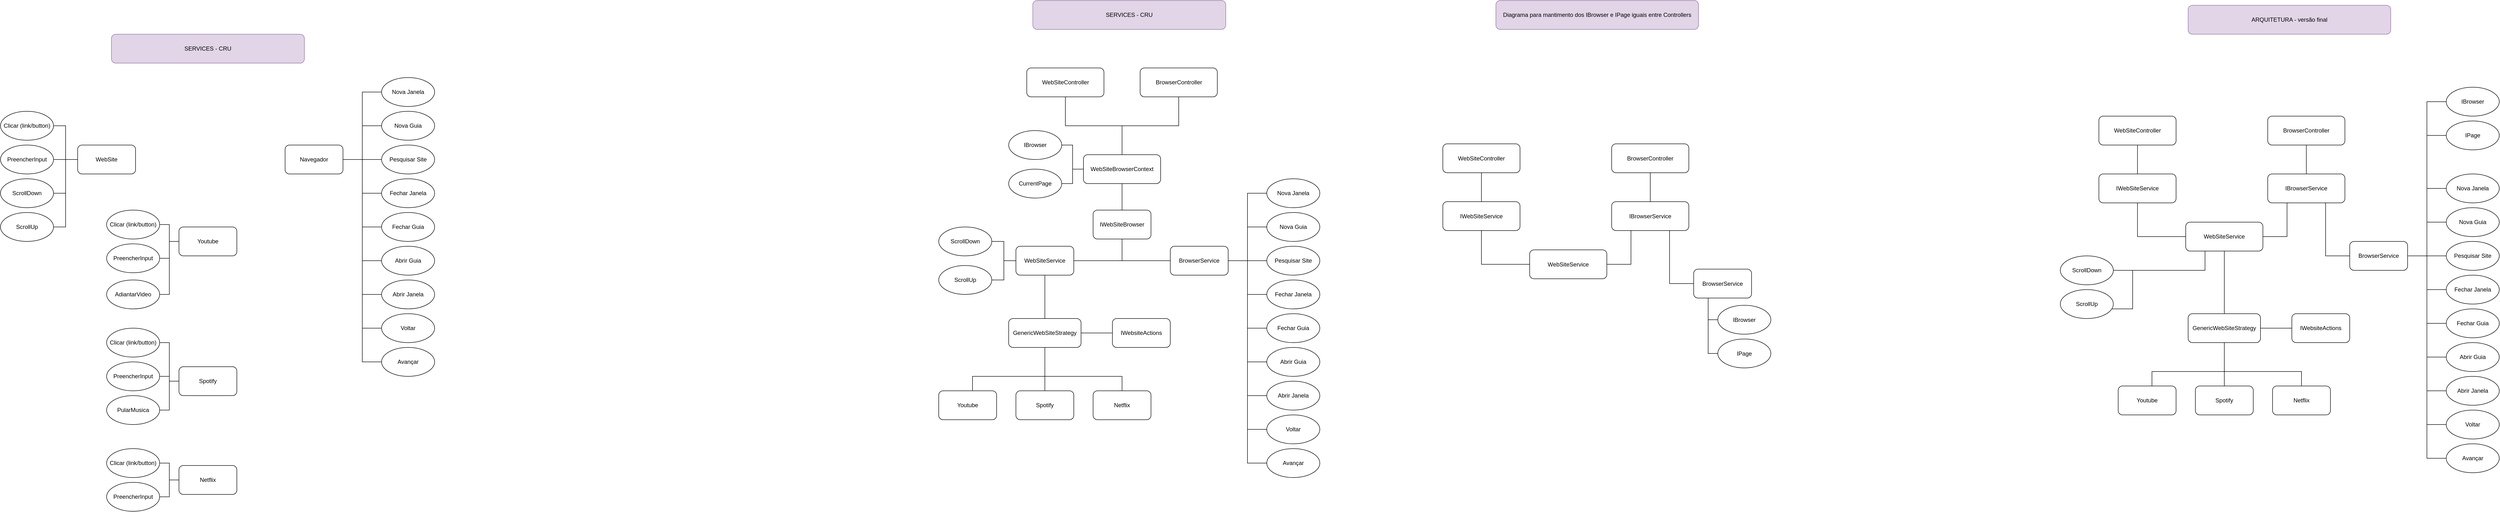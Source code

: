 <mxfile version="26.0.11">
  <diagram name="Página-1" id="urTeoTdhq0T2dLxezd-c">
    <mxGraphModel dx="2900" dy="1914" grid="1" gridSize="10" guides="1" tooltips="1" connect="1" arrows="1" fold="1" page="0" pageScale="1" pageWidth="827" pageHeight="1169" math="0" shadow="0">
      <root>
        <mxCell id="0" />
        <mxCell id="1" parent="0" />
        <mxCell id="Onit7_ObtqkGTdytT8WV-3" style="edgeStyle=orthogonalEdgeStyle;rounded=0;orthogonalLoop=1;jettySize=auto;html=1;entryX=0;entryY=0.5;entryDx=0;entryDy=0;endArrow=none;startFill=0;" edge="1" parent="1" source="Onit7_ObtqkGTdytT8WV-1" target="Onit7_ObtqkGTdytT8WV-2">
          <mxGeometry relative="1" as="geometry" />
        </mxCell>
        <mxCell id="Onit7_ObtqkGTdytT8WV-5" style="edgeStyle=orthogonalEdgeStyle;rounded=0;orthogonalLoop=1;jettySize=auto;html=1;entryX=0;entryY=0.5;entryDx=0;entryDy=0;endArrow=none;startFill=0;" edge="1" parent="1" source="Onit7_ObtqkGTdytT8WV-1" target="Onit7_ObtqkGTdytT8WV-4">
          <mxGeometry relative="1" as="geometry" />
        </mxCell>
        <mxCell id="Onit7_ObtqkGTdytT8WV-7" style="edgeStyle=orthogonalEdgeStyle;rounded=0;orthogonalLoop=1;jettySize=auto;html=1;entryX=0;entryY=0.5;entryDx=0;entryDy=0;endArrow=none;startFill=0;" edge="1" parent="1" source="Onit7_ObtqkGTdytT8WV-1" target="Onit7_ObtqkGTdytT8WV-6">
          <mxGeometry relative="1" as="geometry" />
        </mxCell>
        <mxCell id="Onit7_ObtqkGTdytT8WV-9" style="edgeStyle=orthogonalEdgeStyle;rounded=0;orthogonalLoop=1;jettySize=auto;html=1;entryX=0;entryY=0.5;entryDx=0;entryDy=0;endArrow=none;startFill=0;" edge="1" parent="1" source="Onit7_ObtqkGTdytT8WV-1" target="Onit7_ObtqkGTdytT8WV-8">
          <mxGeometry relative="1" as="geometry" />
        </mxCell>
        <mxCell id="Onit7_ObtqkGTdytT8WV-11" style="edgeStyle=orthogonalEdgeStyle;rounded=0;orthogonalLoop=1;jettySize=auto;html=1;entryX=0;entryY=0.5;entryDx=0;entryDy=0;endArrow=none;startFill=0;" edge="1" parent="1" source="Onit7_ObtqkGTdytT8WV-1" target="Onit7_ObtqkGTdytT8WV-10">
          <mxGeometry relative="1" as="geometry" />
        </mxCell>
        <mxCell id="Onit7_ObtqkGTdytT8WV-13" style="edgeStyle=orthogonalEdgeStyle;rounded=0;orthogonalLoop=1;jettySize=auto;html=1;entryX=0;entryY=0.5;entryDx=0;entryDy=0;endArrow=none;startFill=0;" edge="1" parent="1" source="Onit7_ObtqkGTdytT8WV-1" target="Onit7_ObtqkGTdytT8WV-12">
          <mxGeometry relative="1" as="geometry" />
        </mxCell>
        <mxCell id="Onit7_ObtqkGTdytT8WV-15" style="edgeStyle=orthogonalEdgeStyle;rounded=0;orthogonalLoop=1;jettySize=auto;html=1;entryX=0;entryY=0.5;entryDx=0;entryDy=0;endArrow=none;startFill=0;" edge="1" parent="1" source="Onit7_ObtqkGTdytT8WV-1" target="Onit7_ObtqkGTdytT8WV-14">
          <mxGeometry relative="1" as="geometry" />
        </mxCell>
        <mxCell id="Onit7_ObtqkGTdytT8WV-17" style="edgeStyle=orthogonalEdgeStyle;rounded=0;orthogonalLoop=1;jettySize=auto;html=1;entryX=0;entryY=0.5;entryDx=0;entryDy=0;endArrow=none;startFill=0;" edge="1" parent="1" source="Onit7_ObtqkGTdytT8WV-1" target="Onit7_ObtqkGTdytT8WV-16">
          <mxGeometry relative="1" as="geometry" />
        </mxCell>
        <mxCell id="Onit7_ObtqkGTdytT8WV-19" style="edgeStyle=orthogonalEdgeStyle;rounded=0;orthogonalLoop=1;jettySize=auto;html=1;entryX=0;entryY=0.5;entryDx=0;entryDy=0;endArrow=none;startFill=0;" edge="1" parent="1" source="Onit7_ObtqkGTdytT8WV-1" target="Onit7_ObtqkGTdytT8WV-18">
          <mxGeometry relative="1" as="geometry" />
        </mxCell>
        <mxCell id="Onit7_ObtqkGTdytT8WV-1" value="Navegador" style="rounded=1;whiteSpace=wrap;html=1;" vertex="1" parent="1">
          <mxGeometry x="80" y="-360" width="120" height="60" as="geometry" />
        </mxCell>
        <mxCell id="Onit7_ObtqkGTdytT8WV-2" value="Nova Janela" style="ellipse;whiteSpace=wrap;html=1;" vertex="1" parent="1">
          <mxGeometry x="280" y="-500" width="110" height="60" as="geometry" />
        </mxCell>
        <mxCell id="Onit7_ObtqkGTdytT8WV-4" value="Nova Guia" style="ellipse;whiteSpace=wrap;html=1;" vertex="1" parent="1">
          <mxGeometry x="280" y="-430" width="110" height="60" as="geometry" />
        </mxCell>
        <mxCell id="Onit7_ObtqkGTdytT8WV-6" value="Pesquisar Site" style="ellipse;whiteSpace=wrap;html=1;" vertex="1" parent="1">
          <mxGeometry x="280" y="-360" width="110" height="60" as="geometry" />
        </mxCell>
        <mxCell id="Onit7_ObtqkGTdytT8WV-8" value="Fechar Guia" style="ellipse;whiteSpace=wrap;html=1;" vertex="1" parent="1">
          <mxGeometry x="280" y="-220" width="110" height="60" as="geometry" />
        </mxCell>
        <mxCell id="Onit7_ObtqkGTdytT8WV-10" value="Fechar Janela" style="ellipse;whiteSpace=wrap;html=1;" vertex="1" parent="1">
          <mxGeometry x="280" y="-290" width="110" height="60" as="geometry" />
        </mxCell>
        <mxCell id="Onit7_ObtqkGTdytT8WV-12" value="Abrir Guia" style="ellipse;whiteSpace=wrap;html=1;" vertex="1" parent="1">
          <mxGeometry x="280" y="-150" width="110" height="60" as="geometry" />
        </mxCell>
        <mxCell id="Onit7_ObtqkGTdytT8WV-14" value="Abrir Janela" style="ellipse;whiteSpace=wrap;html=1;" vertex="1" parent="1">
          <mxGeometry x="280" y="-80" width="110" height="60" as="geometry" />
        </mxCell>
        <mxCell id="Onit7_ObtqkGTdytT8WV-16" value="Voltar" style="ellipse;whiteSpace=wrap;html=1;" vertex="1" parent="1">
          <mxGeometry x="280" y="-10" width="110" height="60" as="geometry" />
        </mxCell>
        <mxCell id="Onit7_ObtqkGTdytT8WV-18" value="Avançar" style="ellipse;whiteSpace=wrap;html=1;" vertex="1" parent="1">
          <mxGeometry x="280" y="60" width="110" height="60" as="geometry" />
        </mxCell>
        <mxCell id="Onit7_ObtqkGTdytT8WV-23" style="edgeStyle=orthogonalEdgeStyle;rounded=0;orthogonalLoop=1;jettySize=auto;html=1;exitX=0;exitY=0.5;exitDx=0;exitDy=0;entryX=1;entryY=0.5;entryDx=0;entryDy=0;endArrow=none;startFill=0;" edge="1" parent="1" source="Onit7_ObtqkGTdytT8WV-20" target="Onit7_ObtqkGTdytT8WV-21">
          <mxGeometry relative="1" as="geometry" />
        </mxCell>
        <mxCell id="Onit7_ObtqkGTdytT8WV-25" style="edgeStyle=orthogonalEdgeStyle;rounded=0;orthogonalLoop=1;jettySize=auto;html=1;entryX=1;entryY=0.5;entryDx=0;entryDy=0;endArrow=none;startFill=0;" edge="1" parent="1" source="Onit7_ObtqkGTdytT8WV-20" target="Onit7_ObtqkGTdytT8WV-24">
          <mxGeometry relative="1" as="geometry" />
        </mxCell>
        <mxCell id="Onit7_ObtqkGTdytT8WV-27" style="edgeStyle=orthogonalEdgeStyle;rounded=0;orthogonalLoop=1;jettySize=auto;html=1;exitX=0;exitY=0.5;exitDx=0;exitDy=0;entryX=1;entryY=0.5;entryDx=0;entryDy=0;endArrow=none;startFill=0;" edge="1" parent="1" source="Onit7_ObtqkGTdytT8WV-20" target="Onit7_ObtqkGTdytT8WV-26">
          <mxGeometry relative="1" as="geometry" />
        </mxCell>
        <mxCell id="Onit7_ObtqkGTdytT8WV-29" style="edgeStyle=orthogonalEdgeStyle;rounded=0;orthogonalLoop=1;jettySize=auto;html=1;exitX=0;exitY=0.5;exitDx=0;exitDy=0;entryX=1;entryY=0.5;entryDx=0;entryDy=0;endArrow=none;startFill=0;" edge="1" parent="1" source="Onit7_ObtqkGTdytT8WV-20" target="Onit7_ObtqkGTdytT8WV-28">
          <mxGeometry relative="1" as="geometry" />
        </mxCell>
        <mxCell id="Onit7_ObtqkGTdytT8WV-20" value="WebSite" style="rounded=1;whiteSpace=wrap;html=1;" vertex="1" parent="1">
          <mxGeometry x="-350" y="-360" width="120" height="60" as="geometry" />
        </mxCell>
        <mxCell id="Onit7_ObtqkGTdytT8WV-21" value="Clicar (link/button)" style="ellipse;whiteSpace=wrap;html=1;" vertex="1" parent="1">
          <mxGeometry x="-510" y="-430" width="110" height="60" as="geometry" />
        </mxCell>
        <mxCell id="Onit7_ObtqkGTdytT8WV-24" value="PreencherInput" style="ellipse;whiteSpace=wrap;html=1;" vertex="1" parent="1">
          <mxGeometry x="-510" y="-360" width="110" height="60" as="geometry" />
        </mxCell>
        <mxCell id="Onit7_ObtqkGTdytT8WV-26" value="ScrollDown" style="ellipse;whiteSpace=wrap;html=1;" vertex="1" parent="1">
          <mxGeometry x="-510" y="-290" width="110" height="60" as="geometry" />
        </mxCell>
        <mxCell id="Onit7_ObtqkGTdytT8WV-28" value="ScrollUp" style="ellipse;whiteSpace=wrap;html=1;" vertex="1" parent="1">
          <mxGeometry x="-510" y="-220" width="110" height="60" as="geometry" />
        </mxCell>
        <mxCell id="Onit7_ObtqkGTdytT8WV-30" value="SERVICES - CRU" style="rounded=1;whiteSpace=wrap;html=1;fillColor=#e1d5e7;strokeColor=#9673a6;" vertex="1" parent="1">
          <mxGeometry x="-280" y="-590" width="400" height="60" as="geometry" />
        </mxCell>
        <mxCell id="Onit7_ObtqkGTdytT8WV-39" style="edgeStyle=orthogonalEdgeStyle;rounded=0;orthogonalLoop=1;jettySize=auto;html=1;exitX=0;exitY=0.5;exitDx=0;exitDy=0;entryX=1;entryY=0.5;entryDx=0;entryDy=0;endArrow=none;startFill=0;" edge="1" parent="1" source="Onit7_ObtqkGTdytT8WV-31" target="Onit7_ObtqkGTdytT8WV-36">
          <mxGeometry relative="1" as="geometry" />
        </mxCell>
        <mxCell id="Onit7_ObtqkGTdytT8WV-40" style="edgeStyle=orthogonalEdgeStyle;rounded=0;orthogonalLoop=1;jettySize=auto;html=1;exitX=0;exitY=0.5;exitDx=0;exitDy=0;entryX=1;entryY=0.5;entryDx=0;entryDy=0;endArrow=none;startFill=0;" edge="1" parent="1" source="Onit7_ObtqkGTdytT8WV-31" target="Onit7_ObtqkGTdytT8WV-37">
          <mxGeometry relative="1" as="geometry" />
        </mxCell>
        <mxCell id="Onit7_ObtqkGTdytT8WV-31" value="Youtube" style="rounded=1;whiteSpace=wrap;html=1;" vertex="1" parent="1">
          <mxGeometry x="-140" y="-190" width="120" height="60" as="geometry" />
        </mxCell>
        <mxCell id="Onit7_ObtqkGTdytT8WV-43" style="edgeStyle=orthogonalEdgeStyle;rounded=0;orthogonalLoop=1;jettySize=auto;html=1;entryX=1;entryY=0.5;entryDx=0;entryDy=0;endArrow=none;startFill=0;" edge="1" parent="1" source="Onit7_ObtqkGTdytT8WV-32" target="Onit7_ObtqkGTdytT8WV-41">
          <mxGeometry relative="1" as="geometry" />
        </mxCell>
        <mxCell id="Onit7_ObtqkGTdytT8WV-44" style="edgeStyle=orthogonalEdgeStyle;rounded=0;orthogonalLoop=1;jettySize=auto;html=1;entryX=1;entryY=0.5;entryDx=0;entryDy=0;endArrow=none;startFill=0;" edge="1" parent="1" source="Onit7_ObtqkGTdytT8WV-32" target="Onit7_ObtqkGTdytT8WV-42">
          <mxGeometry relative="1" as="geometry" />
        </mxCell>
        <mxCell id="Onit7_ObtqkGTdytT8WV-98" style="edgeStyle=orthogonalEdgeStyle;rounded=0;orthogonalLoop=1;jettySize=auto;html=1;exitX=0;exitY=0.5;exitDx=0;exitDy=0;entryX=1;entryY=0.5;entryDx=0;entryDy=0;endArrow=none;startFill=0;" edge="1" parent="1" source="Onit7_ObtqkGTdytT8WV-32" target="Onit7_ObtqkGTdytT8WV-97">
          <mxGeometry relative="1" as="geometry" />
        </mxCell>
        <mxCell id="Onit7_ObtqkGTdytT8WV-32" value="Spotify" style="rounded=1;whiteSpace=wrap;html=1;" vertex="1" parent="1">
          <mxGeometry x="-140" y="100" width="120" height="60" as="geometry" />
        </mxCell>
        <mxCell id="Onit7_ObtqkGTdytT8WV-47" style="edgeStyle=orthogonalEdgeStyle;rounded=0;orthogonalLoop=1;jettySize=auto;html=1;exitX=0;exitY=0.5;exitDx=0;exitDy=0;entryX=1;entryY=0.5;entryDx=0;entryDy=0;endArrow=none;startFill=0;" edge="1" parent="1" source="Onit7_ObtqkGTdytT8WV-35" target="Onit7_ObtqkGTdytT8WV-45">
          <mxGeometry relative="1" as="geometry" />
        </mxCell>
        <mxCell id="Onit7_ObtqkGTdytT8WV-49" style="edgeStyle=orthogonalEdgeStyle;rounded=0;orthogonalLoop=1;jettySize=auto;html=1;exitX=0;exitY=0.5;exitDx=0;exitDy=0;entryX=1;entryY=0.5;entryDx=0;entryDy=0;endArrow=none;startFill=0;" edge="1" parent="1" source="Onit7_ObtqkGTdytT8WV-35" target="Onit7_ObtqkGTdytT8WV-46">
          <mxGeometry relative="1" as="geometry" />
        </mxCell>
        <mxCell id="Onit7_ObtqkGTdytT8WV-35" value="Netflix" style="rounded=1;whiteSpace=wrap;html=1;" vertex="1" parent="1">
          <mxGeometry x="-140" y="305" width="120" height="60" as="geometry" />
        </mxCell>
        <mxCell id="Onit7_ObtqkGTdytT8WV-36" value="Clicar (link/button)" style="ellipse;whiteSpace=wrap;html=1;" vertex="1" parent="1">
          <mxGeometry x="-290" y="-225" width="110" height="60" as="geometry" />
        </mxCell>
        <mxCell id="Onit7_ObtqkGTdytT8WV-37" value="PreencherInput" style="ellipse;whiteSpace=wrap;html=1;" vertex="1" parent="1">
          <mxGeometry x="-290" y="-155" width="110" height="60" as="geometry" />
        </mxCell>
        <mxCell id="Onit7_ObtqkGTdytT8WV-41" value="Clicar (link/button)" style="ellipse;whiteSpace=wrap;html=1;" vertex="1" parent="1">
          <mxGeometry x="-290" y="20" width="110" height="60" as="geometry" />
        </mxCell>
        <mxCell id="Onit7_ObtqkGTdytT8WV-42" value="PreencherInput" style="ellipse;whiteSpace=wrap;html=1;" vertex="1" parent="1">
          <mxGeometry x="-290" y="90" width="110" height="60" as="geometry" />
        </mxCell>
        <mxCell id="Onit7_ObtqkGTdytT8WV-45" value="Clicar (link/button)" style="ellipse;whiteSpace=wrap;html=1;" vertex="1" parent="1">
          <mxGeometry x="-290" y="270" width="110" height="60" as="geometry" />
        </mxCell>
        <mxCell id="Onit7_ObtqkGTdytT8WV-46" value="PreencherInput" style="ellipse;whiteSpace=wrap;html=1;" vertex="1" parent="1">
          <mxGeometry x="-290" y="340" width="110" height="60" as="geometry" />
        </mxCell>
        <mxCell id="Onit7_ObtqkGTdytT8WV-50" style="edgeStyle=orthogonalEdgeStyle;rounded=0;orthogonalLoop=1;jettySize=auto;html=1;entryX=0;entryY=0.5;entryDx=0;entryDy=0;endArrow=none;startFill=0;" edge="1" source="Onit7_ObtqkGTdytT8WV-59" target="Onit7_ObtqkGTdytT8WV-60" parent="1">
          <mxGeometry relative="1" as="geometry" />
        </mxCell>
        <mxCell id="Onit7_ObtqkGTdytT8WV-51" style="edgeStyle=orthogonalEdgeStyle;rounded=0;orthogonalLoop=1;jettySize=auto;html=1;entryX=0;entryY=0.5;entryDx=0;entryDy=0;endArrow=none;startFill=0;" edge="1" source="Onit7_ObtqkGTdytT8WV-59" target="Onit7_ObtqkGTdytT8WV-61" parent="1">
          <mxGeometry relative="1" as="geometry" />
        </mxCell>
        <mxCell id="Onit7_ObtqkGTdytT8WV-52" style="edgeStyle=orthogonalEdgeStyle;rounded=0;orthogonalLoop=1;jettySize=auto;html=1;entryX=0;entryY=0.5;entryDx=0;entryDy=0;endArrow=none;startFill=0;" edge="1" source="Onit7_ObtqkGTdytT8WV-59" target="Onit7_ObtqkGTdytT8WV-62" parent="1">
          <mxGeometry relative="1" as="geometry" />
        </mxCell>
        <mxCell id="Onit7_ObtqkGTdytT8WV-53" style="edgeStyle=orthogonalEdgeStyle;rounded=0;orthogonalLoop=1;jettySize=auto;html=1;entryX=0;entryY=0.5;entryDx=0;entryDy=0;endArrow=none;startFill=0;" edge="1" source="Onit7_ObtqkGTdytT8WV-59" target="Onit7_ObtqkGTdytT8WV-63" parent="1">
          <mxGeometry relative="1" as="geometry" />
        </mxCell>
        <mxCell id="Onit7_ObtqkGTdytT8WV-54" style="edgeStyle=orthogonalEdgeStyle;rounded=0;orthogonalLoop=1;jettySize=auto;html=1;entryX=0;entryY=0.5;entryDx=0;entryDy=0;endArrow=none;startFill=0;" edge="1" source="Onit7_ObtqkGTdytT8WV-59" target="Onit7_ObtqkGTdytT8WV-64" parent="1">
          <mxGeometry relative="1" as="geometry" />
        </mxCell>
        <mxCell id="Onit7_ObtqkGTdytT8WV-55" style="edgeStyle=orthogonalEdgeStyle;rounded=0;orthogonalLoop=1;jettySize=auto;html=1;entryX=0;entryY=0.5;entryDx=0;entryDy=0;endArrow=none;startFill=0;" edge="1" source="Onit7_ObtqkGTdytT8WV-59" target="Onit7_ObtqkGTdytT8WV-65" parent="1">
          <mxGeometry relative="1" as="geometry" />
        </mxCell>
        <mxCell id="Onit7_ObtqkGTdytT8WV-56" style="edgeStyle=orthogonalEdgeStyle;rounded=0;orthogonalLoop=1;jettySize=auto;html=1;entryX=0;entryY=0.5;entryDx=0;entryDy=0;endArrow=none;startFill=0;" edge="1" source="Onit7_ObtqkGTdytT8WV-59" target="Onit7_ObtqkGTdytT8WV-66" parent="1">
          <mxGeometry relative="1" as="geometry" />
        </mxCell>
        <mxCell id="Onit7_ObtqkGTdytT8WV-57" style="edgeStyle=orthogonalEdgeStyle;rounded=0;orthogonalLoop=1;jettySize=auto;html=1;entryX=0;entryY=0.5;entryDx=0;entryDy=0;endArrow=none;startFill=0;" edge="1" source="Onit7_ObtqkGTdytT8WV-59" target="Onit7_ObtqkGTdytT8WV-67" parent="1">
          <mxGeometry relative="1" as="geometry" />
        </mxCell>
        <mxCell id="Onit7_ObtqkGTdytT8WV-58" style="edgeStyle=orthogonalEdgeStyle;rounded=0;orthogonalLoop=1;jettySize=auto;html=1;entryX=0;entryY=0.5;entryDx=0;entryDy=0;endArrow=none;startFill=0;" edge="1" source="Onit7_ObtqkGTdytT8WV-59" target="Onit7_ObtqkGTdytT8WV-68" parent="1">
          <mxGeometry relative="1" as="geometry" />
        </mxCell>
        <mxCell id="Onit7_ObtqkGTdytT8WV-120" style="edgeStyle=orthogonalEdgeStyle;rounded=0;orthogonalLoop=1;jettySize=auto;html=1;entryX=0.5;entryY=1;entryDx=0;entryDy=0;endArrow=none;startFill=0;" edge="1" parent="1" source="Onit7_ObtqkGTdytT8WV-59" target="Onit7_ObtqkGTdytT8WV-118">
          <mxGeometry relative="1" as="geometry" />
        </mxCell>
        <mxCell id="Onit7_ObtqkGTdytT8WV-59" value="BrowserService" style="rounded=1;whiteSpace=wrap;html=1;" vertex="1" parent="1">
          <mxGeometry x="1915" y="-150" width="120" height="60" as="geometry" />
        </mxCell>
        <mxCell id="Onit7_ObtqkGTdytT8WV-60" value="Nova Janela" style="ellipse;whiteSpace=wrap;html=1;" vertex="1" parent="1">
          <mxGeometry x="2115" y="-290" width="110" height="60" as="geometry" />
        </mxCell>
        <mxCell id="Onit7_ObtqkGTdytT8WV-61" value="Nova Guia" style="ellipse;whiteSpace=wrap;html=1;" vertex="1" parent="1">
          <mxGeometry x="2115" y="-220" width="110" height="60" as="geometry" />
        </mxCell>
        <mxCell id="Onit7_ObtqkGTdytT8WV-62" value="Pesquisar Site" style="ellipse;whiteSpace=wrap;html=1;" vertex="1" parent="1">
          <mxGeometry x="2115" y="-150" width="110" height="60" as="geometry" />
        </mxCell>
        <mxCell id="Onit7_ObtqkGTdytT8WV-63" value="Fechar Guia" style="ellipse;whiteSpace=wrap;html=1;" vertex="1" parent="1">
          <mxGeometry x="2115" y="-10" width="110" height="60" as="geometry" />
        </mxCell>
        <mxCell id="Onit7_ObtqkGTdytT8WV-64" value="Fechar Janela" style="ellipse;whiteSpace=wrap;html=1;" vertex="1" parent="1">
          <mxGeometry x="2115" y="-80" width="110" height="60" as="geometry" />
        </mxCell>
        <mxCell id="Onit7_ObtqkGTdytT8WV-65" value="Abrir Guia" style="ellipse;whiteSpace=wrap;html=1;" vertex="1" parent="1">
          <mxGeometry x="2115" y="60" width="110" height="60" as="geometry" />
        </mxCell>
        <mxCell id="Onit7_ObtqkGTdytT8WV-66" value="Abrir Janela" style="ellipse;whiteSpace=wrap;html=1;" vertex="1" parent="1">
          <mxGeometry x="2115" y="130" width="110" height="60" as="geometry" />
        </mxCell>
        <mxCell id="Onit7_ObtqkGTdytT8WV-67" value="Voltar" style="ellipse;whiteSpace=wrap;html=1;" vertex="1" parent="1">
          <mxGeometry x="2115" y="200" width="110" height="60" as="geometry" />
        </mxCell>
        <mxCell id="Onit7_ObtqkGTdytT8WV-68" value="Avançar" style="ellipse;whiteSpace=wrap;html=1;" vertex="1" parent="1">
          <mxGeometry x="2115" y="270" width="110" height="60" as="geometry" />
        </mxCell>
        <mxCell id="Onit7_ObtqkGTdytT8WV-71" style="edgeStyle=orthogonalEdgeStyle;rounded=0;orthogonalLoop=1;jettySize=auto;html=1;exitX=0;exitY=0.5;exitDx=0;exitDy=0;entryX=1;entryY=0.5;entryDx=0;entryDy=0;endArrow=none;startFill=0;" edge="1" source="Onit7_ObtqkGTdytT8WV-73" target="Onit7_ObtqkGTdytT8WV-76" parent="1">
          <mxGeometry relative="1" as="geometry" />
        </mxCell>
        <mxCell id="Onit7_ObtqkGTdytT8WV-72" style="edgeStyle=orthogonalEdgeStyle;rounded=0;orthogonalLoop=1;jettySize=auto;html=1;exitX=0;exitY=0.5;exitDx=0;exitDy=0;entryX=1;entryY=0.5;entryDx=0;entryDy=0;endArrow=none;startFill=0;" edge="1" source="Onit7_ObtqkGTdytT8WV-73" target="Onit7_ObtqkGTdytT8WV-77" parent="1">
          <mxGeometry relative="1" as="geometry" />
        </mxCell>
        <mxCell id="Onit7_ObtqkGTdytT8WV-109" style="edgeStyle=orthogonalEdgeStyle;rounded=0;orthogonalLoop=1;jettySize=auto;html=1;entryX=0.5;entryY=0;entryDx=0;entryDy=0;endArrow=none;startFill=0;" edge="1" parent="1" source="Onit7_ObtqkGTdytT8WV-73" target="Onit7_ObtqkGTdytT8WV-103">
          <mxGeometry relative="1" as="geometry" />
        </mxCell>
        <mxCell id="Onit7_ObtqkGTdytT8WV-119" style="edgeStyle=orthogonalEdgeStyle;rounded=0;orthogonalLoop=1;jettySize=auto;html=1;entryX=0.5;entryY=1;entryDx=0;entryDy=0;endArrow=none;startFill=0;" edge="1" parent="1" source="Onit7_ObtqkGTdytT8WV-73" target="Onit7_ObtqkGTdytT8WV-118">
          <mxGeometry relative="1" as="geometry" />
        </mxCell>
        <mxCell id="Onit7_ObtqkGTdytT8WV-73" value="WebSiteService" style="rounded=1;whiteSpace=wrap;html=1;" vertex="1" parent="1">
          <mxGeometry x="1595" y="-150" width="120" height="60" as="geometry" />
        </mxCell>
        <mxCell id="Onit7_ObtqkGTdytT8WV-76" value="ScrollDown" style="ellipse;whiteSpace=wrap;html=1;" vertex="1" parent="1">
          <mxGeometry x="1435" y="-190" width="110" height="60" as="geometry" />
        </mxCell>
        <mxCell id="Onit7_ObtqkGTdytT8WV-77" value="ScrollUp" style="ellipse;whiteSpace=wrap;html=1;" vertex="1" parent="1">
          <mxGeometry x="1435" y="-110" width="110" height="60" as="geometry" />
        </mxCell>
        <mxCell id="Onit7_ObtqkGTdytT8WV-78" value="SERVICES - CRU" style="rounded=1;whiteSpace=wrap;html=1;fillColor=#e1d5e7;strokeColor=#9673a6;" vertex="1" parent="1">
          <mxGeometry x="1630" y="-660" width="400" height="60" as="geometry" />
        </mxCell>
        <mxCell id="Onit7_ObtqkGTdytT8WV-107" style="edgeStyle=orthogonalEdgeStyle;rounded=0;orthogonalLoop=1;jettySize=auto;html=1;entryX=0.5;entryY=1;entryDx=0;entryDy=0;endArrow=none;startFill=0;" edge="1" parent="1" source="Onit7_ObtqkGTdytT8WV-81" target="Onit7_ObtqkGTdytT8WV-103">
          <mxGeometry relative="1" as="geometry">
            <Array as="points">
              <mxPoint x="1505" y="120" />
              <mxPoint x="1655" y="120" />
            </Array>
          </mxGeometry>
        </mxCell>
        <mxCell id="Onit7_ObtqkGTdytT8WV-81" value="Youtube" style="rounded=1;whiteSpace=wrap;html=1;" vertex="1" parent="1">
          <mxGeometry x="1435" y="150" width="120" height="60" as="geometry" />
        </mxCell>
        <mxCell id="Onit7_ObtqkGTdytT8WV-106" style="edgeStyle=orthogonalEdgeStyle;rounded=0;orthogonalLoop=1;jettySize=auto;html=1;entryX=0.5;entryY=1;entryDx=0;entryDy=0;endArrow=none;startFill=0;" edge="1" parent="1" source="Onit7_ObtqkGTdytT8WV-84" target="Onit7_ObtqkGTdytT8WV-103">
          <mxGeometry relative="1" as="geometry" />
        </mxCell>
        <mxCell id="Onit7_ObtqkGTdytT8WV-84" value="Spotify" style="rounded=1;whiteSpace=wrap;html=1;" vertex="1" parent="1">
          <mxGeometry x="1595" y="150" width="120" height="60" as="geometry" />
        </mxCell>
        <mxCell id="Onit7_ObtqkGTdytT8WV-108" style="edgeStyle=orthogonalEdgeStyle;rounded=0;orthogonalLoop=1;jettySize=auto;html=1;entryX=0.5;entryY=1;entryDx=0;entryDy=0;endArrow=none;startFill=0;" edge="1" parent="1" source="Onit7_ObtqkGTdytT8WV-87" target="Onit7_ObtqkGTdytT8WV-103">
          <mxGeometry relative="1" as="geometry">
            <Array as="points">
              <mxPoint x="1815" y="120" />
              <mxPoint x="1655" y="120" />
            </Array>
          </mxGeometry>
        </mxCell>
        <mxCell id="Onit7_ObtqkGTdytT8WV-87" value="Netflix" style="rounded=1;whiteSpace=wrap;html=1;" vertex="1" parent="1">
          <mxGeometry x="1755" y="150" width="120" height="60" as="geometry" />
        </mxCell>
        <mxCell id="Onit7_ObtqkGTdytT8WV-94" value="IWebsiteActions" style="rounded=1;whiteSpace=wrap;html=1;" vertex="1" parent="1">
          <mxGeometry x="1795" width="120" height="60" as="geometry" />
        </mxCell>
        <mxCell id="Onit7_ObtqkGTdytT8WV-96" style="edgeStyle=orthogonalEdgeStyle;rounded=0;orthogonalLoop=1;jettySize=auto;html=1;entryX=0;entryY=0.5;entryDx=0;entryDy=0;endArrow=none;startFill=0;" edge="1" parent="1" source="Onit7_ObtqkGTdytT8WV-95" target="Onit7_ObtqkGTdytT8WV-31">
          <mxGeometry relative="1" as="geometry" />
        </mxCell>
        <mxCell id="Onit7_ObtqkGTdytT8WV-95" value="AdiantarVideo" style="ellipse;whiteSpace=wrap;html=1;" vertex="1" parent="1">
          <mxGeometry x="-290" y="-80" width="110" height="60" as="geometry" />
        </mxCell>
        <mxCell id="Onit7_ObtqkGTdytT8WV-97" value="PularMusica" style="ellipse;whiteSpace=wrap;html=1;" vertex="1" parent="1">
          <mxGeometry x="-290" y="160" width="110" height="60" as="geometry" />
        </mxCell>
        <mxCell id="Onit7_ObtqkGTdytT8WV-110" style="edgeStyle=orthogonalEdgeStyle;rounded=0;orthogonalLoop=1;jettySize=auto;html=1;entryX=0;entryY=0.5;entryDx=0;entryDy=0;endArrow=none;startFill=0;" edge="1" parent="1" source="Onit7_ObtqkGTdytT8WV-103" target="Onit7_ObtqkGTdytT8WV-94">
          <mxGeometry relative="1" as="geometry" />
        </mxCell>
        <mxCell id="Onit7_ObtqkGTdytT8WV-103" value="GenericWebSiteStrategy" style="rounded=1;whiteSpace=wrap;html=1;" vertex="1" parent="1">
          <mxGeometry x="1580" width="150" height="60" as="geometry" />
        </mxCell>
        <mxCell id="Onit7_ObtqkGTdytT8WV-111" value="WebSiteBrowserContext" style="rounded=1;whiteSpace=wrap;html=1;" vertex="1" parent="1">
          <mxGeometry x="1735" y="-340" width="160" height="60" as="geometry" />
        </mxCell>
        <mxCell id="Onit7_ObtqkGTdytT8WV-116" style="edgeStyle=orthogonalEdgeStyle;rounded=0;orthogonalLoop=1;jettySize=auto;html=1;entryX=0;entryY=0.5;entryDx=0;entryDy=0;endArrow=none;startFill=0;" edge="1" parent="1" source="Onit7_ObtqkGTdytT8WV-114" target="Onit7_ObtqkGTdytT8WV-111">
          <mxGeometry relative="1" as="geometry" />
        </mxCell>
        <mxCell id="Onit7_ObtqkGTdytT8WV-114" value="IBrowser" style="ellipse;whiteSpace=wrap;html=1;" vertex="1" parent="1">
          <mxGeometry x="1580" y="-390" width="110" height="60" as="geometry" />
        </mxCell>
        <mxCell id="Onit7_ObtqkGTdytT8WV-117" style="edgeStyle=orthogonalEdgeStyle;rounded=0;orthogonalLoop=1;jettySize=auto;html=1;entryX=0;entryY=0.5;entryDx=0;entryDy=0;endArrow=none;startFill=0;" edge="1" parent="1" source="Onit7_ObtqkGTdytT8WV-115" target="Onit7_ObtqkGTdytT8WV-111">
          <mxGeometry relative="1" as="geometry" />
        </mxCell>
        <mxCell id="Onit7_ObtqkGTdytT8WV-115" value="CurrentPage" style="ellipse;whiteSpace=wrap;html=1;" vertex="1" parent="1">
          <mxGeometry x="1580" y="-310" width="110" height="60" as="geometry" />
        </mxCell>
        <mxCell id="Onit7_ObtqkGTdytT8WV-121" style="edgeStyle=orthogonalEdgeStyle;rounded=0;orthogonalLoop=1;jettySize=auto;html=1;entryX=0.5;entryY=1;entryDx=0;entryDy=0;endArrow=none;startFill=0;" edge="1" parent="1" source="Onit7_ObtqkGTdytT8WV-118" target="Onit7_ObtqkGTdytT8WV-111">
          <mxGeometry relative="1" as="geometry" />
        </mxCell>
        <mxCell id="Onit7_ObtqkGTdytT8WV-118" value="IWebSiteBrowser" style="rounded=1;whiteSpace=wrap;html=1;" vertex="1" parent="1">
          <mxGeometry x="1755" y="-225" width="120" height="60" as="geometry" />
        </mxCell>
        <mxCell id="Onit7_ObtqkGTdytT8WV-124" style="edgeStyle=orthogonalEdgeStyle;rounded=0;orthogonalLoop=1;jettySize=auto;html=1;entryX=0.5;entryY=0;entryDx=0;entryDy=0;endArrow=none;startFill=0;" edge="1" parent="1" source="Onit7_ObtqkGTdytT8WV-122" target="Onit7_ObtqkGTdytT8WV-111">
          <mxGeometry relative="1" as="geometry" />
        </mxCell>
        <mxCell id="Onit7_ObtqkGTdytT8WV-122" value="WebSiteController" style="rounded=1;whiteSpace=wrap;html=1;" vertex="1" parent="1">
          <mxGeometry x="1617.5" y="-520" width="160" height="60" as="geometry" />
        </mxCell>
        <mxCell id="Onit7_ObtqkGTdytT8WV-125" style="edgeStyle=orthogonalEdgeStyle;rounded=0;orthogonalLoop=1;jettySize=auto;html=1;entryX=0.5;entryY=0;entryDx=0;entryDy=0;endArrow=none;startFill=0;" edge="1" parent="1" source="Onit7_ObtqkGTdytT8WV-123" target="Onit7_ObtqkGTdytT8WV-111">
          <mxGeometry relative="1" as="geometry" />
        </mxCell>
        <mxCell id="Onit7_ObtqkGTdytT8WV-123" value="BrowserController" style="rounded=1;whiteSpace=wrap;html=1;" vertex="1" parent="1">
          <mxGeometry x="1852.5" y="-520" width="160" height="60" as="geometry" />
        </mxCell>
        <mxCell id="Onit7_ObtqkGTdytT8WV-177" style="edgeStyle=orthogonalEdgeStyle;rounded=0;orthogonalLoop=1;jettySize=auto;html=1;entryX=0.5;entryY=0;entryDx=0;entryDy=0;endArrow=none;startFill=0;exitX=0.5;exitY=1;exitDx=0;exitDy=0;" edge="1" parent="1" source="Onit7_ObtqkGTdytT8WV-174" target="Onit7_ObtqkGTdytT8WV-176">
          <mxGeometry relative="1" as="geometry" />
        </mxCell>
        <mxCell id="Onit7_ObtqkGTdytT8WV-174" value="WebSiteController" style="rounded=1;whiteSpace=wrap;html=1;" vertex="1" parent="1">
          <mxGeometry x="3840" y="-420" width="160" height="60" as="geometry" />
        </mxCell>
        <mxCell id="Onit7_ObtqkGTdytT8WV-182" style="edgeStyle=orthogonalEdgeStyle;rounded=0;orthogonalLoop=1;jettySize=auto;html=1;entryX=0.5;entryY=0;entryDx=0;entryDy=0;endArrow=none;startFill=0;exitX=0.5;exitY=1;exitDx=0;exitDy=0;" edge="1" parent="1" source="Onit7_ObtqkGTdytT8WV-175" target="Onit7_ObtqkGTdytT8WV-180">
          <mxGeometry relative="1" as="geometry">
            <Array as="points">
              <mxPoint x="4270" y="-330" />
              <mxPoint x="4270" y="-330" />
            </Array>
          </mxGeometry>
        </mxCell>
        <mxCell id="Onit7_ObtqkGTdytT8WV-175" value="BrowserController" style="rounded=1;whiteSpace=wrap;html=1;" vertex="1" parent="1">
          <mxGeometry x="4190" y="-420" width="160" height="60" as="geometry" />
        </mxCell>
        <mxCell id="Onit7_ObtqkGTdytT8WV-176" value="IWebSiteService" style="rounded=1;whiteSpace=wrap;html=1;" vertex="1" parent="1">
          <mxGeometry x="3840" y="-300" width="160" height="60" as="geometry" />
        </mxCell>
        <mxCell id="Onit7_ObtqkGTdytT8WV-179" style="edgeStyle=orthogonalEdgeStyle;rounded=0;orthogonalLoop=1;jettySize=auto;html=1;entryX=0.5;entryY=1;entryDx=0;entryDy=0;endArrow=none;startFill=0;" edge="1" parent="1" source="Onit7_ObtqkGTdytT8WV-178" target="Onit7_ObtqkGTdytT8WV-176">
          <mxGeometry relative="1" as="geometry" />
        </mxCell>
        <mxCell id="Onit7_ObtqkGTdytT8WV-188" style="edgeStyle=orthogonalEdgeStyle;rounded=0;orthogonalLoop=1;jettySize=auto;html=1;entryX=0.25;entryY=1;entryDx=0;entryDy=0;endArrow=none;startFill=0;" edge="1" parent="1" source="Onit7_ObtqkGTdytT8WV-178" target="Onit7_ObtqkGTdytT8WV-180">
          <mxGeometry relative="1" as="geometry">
            <Array as="points">
              <mxPoint x="4230" y="-170" />
            </Array>
          </mxGeometry>
        </mxCell>
        <mxCell id="Onit7_ObtqkGTdytT8WV-178" value="WebSiteService" style="rounded=1;whiteSpace=wrap;html=1;" vertex="1" parent="1">
          <mxGeometry x="4020" y="-200" width="160" height="60" as="geometry" />
        </mxCell>
        <mxCell id="Onit7_ObtqkGTdytT8WV-180" value="IBrowserService" style="rounded=1;whiteSpace=wrap;html=1;" vertex="1" parent="1">
          <mxGeometry x="4190" y="-300" width="160" height="60" as="geometry" />
        </mxCell>
        <mxCell id="Onit7_ObtqkGTdytT8WV-183" style="edgeStyle=orthogonalEdgeStyle;rounded=0;orthogonalLoop=1;jettySize=auto;html=1;entryX=0.75;entryY=1;entryDx=0;entryDy=0;endArrow=none;startFill=0;exitX=0;exitY=0.5;exitDx=0;exitDy=0;" edge="1" parent="1" source="Onit7_ObtqkGTdytT8WV-199" target="Onit7_ObtqkGTdytT8WV-180">
          <mxGeometry relative="1" as="geometry">
            <mxPoint x="4340" y="-170" as="sourcePoint" />
            <Array as="points">
              <mxPoint x="4310" y="-130" />
            </Array>
          </mxGeometry>
        </mxCell>
        <mxCell id="Onit7_ObtqkGTdytT8WV-189" style="edgeStyle=orthogonalEdgeStyle;rounded=0;orthogonalLoop=1;jettySize=auto;html=1;entryX=0;entryY=0.5;entryDx=0;entryDy=0;endArrow=none;startFill=0;" edge="1" source="Onit7_ObtqkGTdytT8WV-199" target="Onit7_ObtqkGTdytT8WV-200" parent="1">
          <mxGeometry relative="1" as="geometry" />
        </mxCell>
        <mxCell id="Onit7_ObtqkGTdytT8WV-190" style="edgeStyle=orthogonalEdgeStyle;rounded=0;orthogonalLoop=1;jettySize=auto;html=1;entryX=0;entryY=0.5;entryDx=0;entryDy=0;endArrow=none;startFill=0;" edge="1" source="Onit7_ObtqkGTdytT8WV-199" target="Onit7_ObtqkGTdytT8WV-201" parent="1">
          <mxGeometry relative="1" as="geometry" />
        </mxCell>
        <mxCell id="Onit7_ObtqkGTdytT8WV-191" style="edgeStyle=orthogonalEdgeStyle;rounded=0;orthogonalLoop=1;jettySize=auto;html=1;entryX=0;entryY=0.5;entryDx=0;entryDy=0;endArrow=none;startFill=0;" edge="1" source="Onit7_ObtqkGTdytT8WV-199" target="Onit7_ObtqkGTdytT8WV-202" parent="1">
          <mxGeometry relative="1" as="geometry" />
        </mxCell>
        <mxCell id="Onit7_ObtqkGTdytT8WV-192" style="edgeStyle=orthogonalEdgeStyle;rounded=0;orthogonalLoop=1;jettySize=auto;html=1;entryX=0;entryY=0.5;entryDx=0;entryDy=0;endArrow=none;startFill=0;" edge="1" source="Onit7_ObtqkGTdytT8WV-199" target="Onit7_ObtqkGTdytT8WV-203" parent="1">
          <mxGeometry relative="1" as="geometry" />
        </mxCell>
        <mxCell id="Onit7_ObtqkGTdytT8WV-193" style="edgeStyle=orthogonalEdgeStyle;rounded=0;orthogonalLoop=1;jettySize=auto;html=1;entryX=0;entryY=0.5;entryDx=0;entryDy=0;endArrow=none;startFill=0;" edge="1" source="Onit7_ObtqkGTdytT8WV-199" target="Onit7_ObtqkGTdytT8WV-204" parent="1">
          <mxGeometry relative="1" as="geometry" />
        </mxCell>
        <mxCell id="Onit7_ObtqkGTdytT8WV-194" style="edgeStyle=orthogonalEdgeStyle;rounded=0;orthogonalLoop=1;jettySize=auto;html=1;entryX=0;entryY=0.5;entryDx=0;entryDy=0;endArrow=none;startFill=0;" edge="1" source="Onit7_ObtqkGTdytT8WV-199" target="Onit7_ObtqkGTdytT8WV-205" parent="1">
          <mxGeometry relative="1" as="geometry" />
        </mxCell>
        <mxCell id="Onit7_ObtqkGTdytT8WV-195" style="edgeStyle=orthogonalEdgeStyle;rounded=0;orthogonalLoop=1;jettySize=auto;html=1;entryX=0;entryY=0.5;entryDx=0;entryDy=0;endArrow=none;startFill=0;" edge="1" source="Onit7_ObtqkGTdytT8WV-199" target="Onit7_ObtqkGTdytT8WV-206" parent="1">
          <mxGeometry relative="1" as="geometry" />
        </mxCell>
        <mxCell id="Onit7_ObtqkGTdytT8WV-196" style="edgeStyle=orthogonalEdgeStyle;rounded=0;orthogonalLoop=1;jettySize=auto;html=1;entryX=0;entryY=0.5;entryDx=0;entryDy=0;endArrow=none;startFill=0;" edge="1" source="Onit7_ObtqkGTdytT8WV-199" target="Onit7_ObtqkGTdytT8WV-207" parent="1">
          <mxGeometry relative="1" as="geometry" />
        </mxCell>
        <mxCell id="Onit7_ObtqkGTdytT8WV-197" style="edgeStyle=orthogonalEdgeStyle;rounded=0;orthogonalLoop=1;jettySize=auto;html=1;entryX=0;entryY=0.5;entryDx=0;entryDy=0;endArrow=none;startFill=0;" edge="1" source="Onit7_ObtqkGTdytT8WV-199" target="Onit7_ObtqkGTdytT8WV-208" parent="1">
          <mxGeometry relative="1" as="geometry" />
        </mxCell>
        <mxCell id="Onit7_ObtqkGTdytT8WV-199" value="BrowserService" style="rounded=1;whiteSpace=wrap;html=1;" vertex="1" parent="1">
          <mxGeometry x="4360" y="-160" width="120" height="60" as="geometry" />
        </mxCell>
        <mxCell id="Onit7_ObtqkGTdytT8WV-200" value="Nova Janela" style="ellipse;whiteSpace=wrap;html=1;" vertex="1" parent="1">
          <mxGeometry x="4560" y="-300" width="110" height="60" as="geometry" />
        </mxCell>
        <mxCell id="Onit7_ObtqkGTdytT8WV-201" value="Nova Guia" style="ellipse;whiteSpace=wrap;html=1;" vertex="1" parent="1">
          <mxGeometry x="4560" y="-230" width="110" height="60" as="geometry" />
        </mxCell>
        <mxCell id="Onit7_ObtqkGTdytT8WV-202" value="Pesquisar Site" style="ellipse;whiteSpace=wrap;html=1;" vertex="1" parent="1">
          <mxGeometry x="4560" y="-160" width="110" height="60" as="geometry" />
        </mxCell>
        <mxCell id="Onit7_ObtqkGTdytT8WV-203" value="Fechar Guia" style="ellipse;whiteSpace=wrap;html=1;" vertex="1" parent="1">
          <mxGeometry x="4560" y="-20" width="110" height="60" as="geometry" />
        </mxCell>
        <mxCell id="Onit7_ObtqkGTdytT8WV-204" value="Fechar Janela" style="ellipse;whiteSpace=wrap;html=1;" vertex="1" parent="1">
          <mxGeometry x="4560" y="-90" width="110" height="60" as="geometry" />
        </mxCell>
        <mxCell id="Onit7_ObtqkGTdytT8WV-205" value="Abrir Guia" style="ellipse;whiteSpace=wrap;html=1;" vertex="1" parent="1">
          <mxGeometry x="4560" y="50" width="110" height="60" as="geometry" />
        </mxCell>
        <mxCell id="Onit7_ObtqkGTdytT8WV-206" value="Abrir Janela" style="ellipse;whiteSpace=wrap;html=1;" vertex="1" parent="1">
          <mxGeometry x="4560" y="120" width="110" height="60" as="geometry" />
        </mxCell>
        <mxCell id="Onit7_ObtqkGTdytT8WV-207" value="Voltar" style="ellipse;whiteSpace=wrap;html=1;" vertex="1" parent="1">
          <mxGeometry x="4560" y="190" width="110" height="60" as="geometry" />
        </mxCell>
        <mxCell id="Onit7_ObtqkGTdytT8WV-208" value="Avançar" style="ellipse;whiteSpace=wrap;html=1;" vertex="1" parent="1">
          <mxGeometry x="4560" y="260" width="110" height="60" as="geometry" />
        </mxCell>
        <mxCell id="Onit7_ObtqkGTdytT8WV-236" style="edgeStyle=orthogonalEdgeStyle;rounded=0;orthogonalLoop=1;jettySize=auto;html=1;entryX=0.25;entryY=1;entryDx=0;entryDy=0;exitX=1;exitY=0.5;exitDx=0;exitDy=0;endArrow=none;startFill=0;" edge="1" parent="1" source="Onit7_ObtqkGTdytT8WV-214" target="Onit7_ObtqkGTdytT8WV-178">
          <mxGeometry relative="1" as="geometry" />
        </mxCell>
        <mxCell id="Onit7_ObtqkGTdytT8WV-214" value="ScrollDown" style="ellipse;whiteSpace=wrap;html=1;" vertex="1" parent="1">
          <mxGeometry x="3760" y="-130" width="110" height="60" as="geometry" />
        </mxCell>
        <mxCell id="Onit7_ObtqkGTdytT8WV-237" style="edgeStyle=orthogonalEdgeStyle;rounded=0;orthogonalLoop=1;jettySize=auto;html=1;entryX=0.25;entryY=1;entryDx=0;entryDy=0;endArrow=none;startFill=0;" edge="1" parent="1" source="Onit7_ObtqkGTdytT8WV-215" target="Onit7_ObtqkGTdytT8WV-178">
          <mxGeometry relative="1" as="geometry">
            <Array as="points">
              <mxPoint x="3910" y="-20" />
              <mxPoint x="3910" y="-100" />
              <mxPoint x="4060" y="-100" />
            </Array>
          </mxGeometry>
        </mxCell>
        <mxCell id="Onit7_ObtqkGTdytT8WV-215" value="ScrollUp" style="ellipse;whiteSpace=wrap;html=1;" vertex="1" parent="1">
          <mxGeometry x="3760" y="-60" width="110" height="60" as="geometry" />
        </mxCell>
        <mxCell id="Onit7_ObtqkGTdytT8WV-216" style="edgeStyle=orthogonalEdgeStyle;rounded=0;orthogonalLoop=1;jettySize=auto;html=1;entryX=0.5;entryY=1;entryDx=0;entryDy=0;endArrow=none;startFill=0;" edge="1" source="Onit7_ObtqkGTdytT8WV-217" target="Onit7_ObtqkGTdytT8WV-224" parent="1">
          <mxGeometry relative="1" as="geometry">
            <Array as="points">
              <mxPoint x="3950" y="110" />
              <mxPoint x="4100" y="110" />
            </Array>
          </mxGeometry>
        </mxCell>
        <mxCell id="Onit7_ObtqkGTdytT8WV-217" value="Youtube" style="rounded=1;whiteSpace=wrap;html=1;" vertex="1" parent="1">
          <mxGeometry x="3880" y="140" width="120" height="60" as="geometry" />
        </mxCell>
        <mxCell id="Onit7_ObtqkGTdytT8WV-218" style="edgeStyle=orthogonalEdgeStyle;rounded=0;orthogonalLoop=1;jettySize=auto;html=1;entryX=0.5;entryY=1;entryDx=0;entryDy=0;endArrow=none;startFill=0;" edge="1" source="Onit7_ObtqkGTdytT8WV-219" target="Onit7_ObtqkGTdytT8WV-224" parent="1">
          <mxGeometry relative="1" as="geometry" />
        </mxCell>
        <mxCell id="Onit7_ObtqkGTdytT8WV-219" value="Spotify" style="rounded=1;whiteSpace=wrap;html=1;" vertex="1" parent="1">
          <mxGeometry x="4040" y="140" width="120" height="60" as="geometry" />
        </mxCell>
        <mxCell id="Onit7_ObtqkGTdytT8WV-220" style="edgeStyle=orthogonalEdgeStyle;rounded=0;orthogonalLoop=1;jettySize=auto;html=1;entryX=0.5;entryY=1;entryDx=0;entryDy=0;endArrow=none;startFill=0;" edge="1" source="Onit7_ObtqkGTdytT8WV-221" target="Onit7_ObtqkGTdytT8WV-224" parent="1">
          <mxGeometry relative="1" as="geometry">
            <Array as="points">
              <mxPoint x="4260" y="110" />
              <mxPoint x="4100" y="110" />
            </Array>
          </mxGeometry>
        </mxCell>
        <mxCell id="Onit7_ObtqkGTdytT8WV-221" value="Netflix" style="rounded=1;whiteSpace=wrap;html=1;" vertex="1" parent="1">
          <mxGeometry x="4200" y="140" width="120" height="60" as="geometry" />
        </mxCell>
        <mxCell id="Onit7_ObtqkGTdytT8WV-222" value="IWebsiteActions" style="rounded=1;whiteSpace=wrap;html=1;" vertex="1" parent="1">
          <mxGeometry x="4240" y="-10" width="120" height="60" as="geometry" />
        </mxCell>
        <mxCell id="Onit7_ObtqkGTdytT8WV-223" style="edgeStyle=orthogonalEdgeStyle;rounded=0;orthogonalLoop=1;jettySize=auto;html=1;entryX=0;entryY=0.5;entryDx=0;entryDy=0;endArrow=none;startFill=0;" edge="1" source="Onit7_ObtqkGTdytT8WV-224" target="Onit7_ObtqkGTdytT8WV-222" parent="1">
          <mxGeometry relative="1" as="geometry" />
        </mxCell>
        <mxCell id="Onit7_ObtqkGTdytT8WV-244" style="edgeStyle=orthogonalEdgeStyle;rounded=0;orthogonalLoop=1;jettySize=auto;html=1;entryX=0.5;entryY=1;entryDx=0;entryDy=0;endArrow=none;startFill=0;" edge="1" parent="1" source="Onit7_ObtqkGTdytT8WV-224" target="Onit7_ObtqkGTdytT8WV-178">
          <mxGeometry relative="1" as="geometry" />
        </mxCell>
        <mxCell id="Onit7_ObtqkGTdytT8WV-224" value="GenericWebSiteStrategy" style="rounded=1;whiteSpace=wrap;html=1;" vertex="1" parent="1">
          <mxGeometry x="4025" y="-10" width="150" height="60" as="geometry" />
        </mxCell>
        <mxCell id="Onit7_ObtqkGTdytT8WV-243" style="edgeStyle=orthogonalEdgeStyle;rounded=0;orthogonalLoop=1;jettySize=auto;html=1;entryX=1;entryY=0.5;entryDx=0;entryDy=0;endArrow=none;startFill=0;" edge="1" parent="1" source="Onit7_ObtqkGTdytT8WV-239" target="Onit7_ObtqkGTdytT8WV-199">
          <mxGeometry relative="1" as="geometry" />
        </mxCell>
        <mxCell id="Onit7_ObtqkGTdytT8WV-239" value="IBrowser" style="ellipse;whiteSpace=wrap;html=1;" vertex="1" parent="1">
          <mxGeometry x="4560" y="-480" width="110" height="60" as="geometry" />
        </mxCell>
        <mxCell id="Onit7_ObtqkGTdytT8WV-242" style="edgeStyle=orthogonalEdgeStyle;rounded=0;orthogonalLoop=1;jettySize=auto;html=1;entryX=1;entryY=0.5;entryDx=0;entryDy=0;endArrow=none;startFill=0;" edge="1" parent="1" source="Onit7_ObtqkGTdytT8WV-241" target="Onit7_ObtqkGTdytT8WV-199">
          <mxGeometry relative="1" as="geometry" />
        </mxCell>
        <mxCell id="Onit7_ObtqkGTdytT8WV-241" value="IPage" style="ellipse;whiteSpace=wrap;html=1;" vertex="1" parent="1">
          <mxGeometry x="4560" y="-410" width="110" height="60" as="geometry" />
        </mxCell>
        <mxCell id="Onit7_ObtqkGTdytT8WV-245" style="edgeStyle=orthogonalEdgeStyle;rounded=0;orthogonalLoop=1;jettySize=auto;html=1;entryX=0.5;entryY=0;entryDx=0;entryDy=0;endArrow=none;startFill=0;exitX=0.5;exitY=1;exitDx=0;exitDy=0;" edge="1" source="Onit7_ObtqkGTdytT8WV-246" target="Onit7_ObtqkGTdytT8WV-249" parent="1">
          <mxGeometry relative="1" as="geometry" />
        </mxCell>
        <mxCell id="Onit7_ObtqkGTdytT8WV-246" value="WebSiteController" style="rounded=1;whiteSpace=wrap;html=1;" vertex="1" parent="1">
          <mxGeometry x="2480" y="-362.5" width="160" height="60" as="geometry" />
        </mxCell>
        <mxCell id="Onit7_ObtqkGTdytT8WV-247" style="edgeStyle=orthogonalEdgeStyle;rounded=0;orthogonalLoop=1;jettySize=auto;html=1;entryX=0.5;entryY=0;entryDx=0;entryDy=0;endArrow=none;startFill=0;exitX=0.5;exitY=1;exitDx=0;exitDy=0;" edge="1" source="Onit7_ObtqkGTdytT8WV-248" target="Onit7_ObtqkGTdytT8WV-253" parent="1">
          <mxGeometry relative="1" as="geometry">
            <Array as="points">
              <mxPoint x="2910" y="-272.5" />
              <mxPoint x="2910" y="-272.5" />
            </Array>
          </mxGeometry>
        </mxCell>
        <mxCell id="Onit7_ObtqkGTdytT8WV-248" value="BrowserController" style="rounded=1;whiteSpace=wrap;html=1;" vertex="1" parent="1">
          <mxGeometry x="2830" y="-362.5" width="160" height="60" as="geometry" />
        </mxCell>
        <mxCell id="Onit7_ObtqkGTdytT8WV-249" value="IWebSiteService" style="rounded=1;whiteSpace=wrap;html=1;" vertex="1" parent="1">
          <mxGeometry x="2480" y="-242.5" width="160" height="60" as="geometry" />
        </mxCell>
        <mxCell id="Onit7_ObtqkGTdytT8WV-250" style="edgeStyle=orthogonalEdgeStyle;rounded=0;orthogonalLoop=1;jettySize=auto;html=1;entryX=0.5;entryY=1;entryDx=0;entryDy=0;endArrow=none;startFill=0;" edge="1" source="Onit7_ObtqkGTdytT8WV-252" target="Onit7_ObtqkGTdytT8WV-249" parent="1">
          <mxGeometry relative="1" as="geometry" />
        </mxCell>
        <mxCell id="Onit7_ObtqkGTdytT8WV-251" style="edgeStyle=orthogonalEdgeStyle;rounded=0;orthogonalLoop=1;jettySize=auto;html=1;entryX=0.25;entryY=1;entryDx=0;entryDy=0;endArrow=none;startFill=0;" edge="1" source="Onit7_ObtqkGTdytT8WV-252" target="Onit7_ObtqkGTdytT8WV-253" parent="1">
          <mxGeometry relative="1" as="geometry">
            <Array as="points">
              <mxPoint x="2870" y="-112.5" />
            </Array>
          </mxGeometry>
        </mxCell>
        <mxCell id="Onit7_ObtqkGTdytT8WV-252" value="WebSiteService" style="rounded=1;whiteSpace=wrap;html=1;" vertex="1" parent="1">
          <mxGeometry x="2660" y="-142.5" width="160" height="60" as="geometry" />
        </mxCell>
        <mxCell id="Onit7_ObtqkGTdytT8WV-253" value="IBrowserService" style="rounded=1;whiteSpace=wrap;html=1;" vertex="1" parent="1">
          <mxGeometry x="2830" y="-242.5" width="160" height="60" as="geometry" />
        </mxCell>
        <mxCell id="Onit7_ObtqkGTdytT8WV-254" style="edgeStyle=orthogonalEdgeStyle;rounded=0;orthogonalLoop=1;jettySize=auto;html=1;entryX=0.75;entryY=1;entryDx=0;entryDy=0;endArrow=none;startFill=0;exitX=0;exitY=0.5;exitDx=0;exitDy=0;" edge="1" source="Onit7_ObtqkGTdytT8WV-255" target="Onit7_ObtqkGTdytT8WV-253" parent="1">
          <mxGeometry relative="1" as="geometry">
            <mxPoint x="2980" y="-112.5" as="sourcePoint" />
            <Array as="points">
              <mxPoint x="2950" y="-72.5" />
            </Array>
          </mxGeometry>
        </mxCell>
        <mxCell id="Onit7_ObtqkGTdytT8WV-255" value="BrowserService" style="rounded=1;whiteSpace=wrap;html=1;" vertex="1" parent="1">
          <mxGeometry x="3000" y="-102.5" width="120" height="60" as="geometry" />
        </mxCell>
        <mxCell id="Onit7_ObtqkGTdytT8WV-260" style="edgeStyle=orthogonalEdgeStyle;rounded=0;orthogonalLoop=1;jettySize=auto;html=1;entryX=0.25;entryY=1;entryDx=0;entryDy=0;exitX=0;exitY=0.5;exitDx=0;exitDy=0;endArrow=none;startFill=0;" edge="1" parent="1" source="Onit7_ObtqkGTdytT8WV-258" target="Onit7_ObtqkGTdytT8WV-255">
          <mxGeometry relative="1" as="geometry" />
        </mxCell>
        <mxCell id="Onit7_ObtqkGTdytT8WV-258" value="IBrowser" style="ellipse;whiteSpace=wrap;html=1;" vertex="1" parent="1">
          <mxGeometry x="3050" y="-27.5" width="110" height="60" as="geometry" />
        </mxCell>
        <mxCell id="Onit7_ObtqkGTdytT8WV-261" style="edgeStyle=orthogonalEdgeStyle;rounded=0;orthogonalLoop=1;jettySize=auto;html=1;entryX=0.25;entryY=1;entryDx=0;entryDy=0;exitX=0;exitY=0.5;exitDx=0;exitDy=0;endArrow=none;startFill=0;" edge="1" parent="1" source="Onit7_ObtqkGTdytT8WV-259" target="Onit7_ObtqkGTdytT8WV-255">
          <mxGeometry relative="1" as="geometry" />
        </mxCell>
        <mxCell id="Onit7_ObtqkGTdytT8WV-259" value="IPage" style="ellipse;whiteSpace=wrap;html=1;" vertex="1" parent="1">
          <mxGeometry x="3050" y="42.5" width="110" height="60" as="geometry" />
        </mxCell>
        <mxCell id="Onit7_ObtqkGTdytT8WV-262" value="Diagrama para mantimento dos IBrowser e IPage iguais entre Controllers" style="rounded=1;whiteSpace=wrap;html=1;fillColor=#e1d5e7;strokeColor=#9673a6;" vertex="1" parent="1">
          <mxGeometry x="2590" y="-660" width="420" height="60" as="geometry" />
        </mxCell>
        <mxCell id="Onit7_ObtqkGTdytT8WV-263" value="ARQUITETURA - versão final" style="rounded=1;whiteSpace=wrap;html=1;fillColor=#e1d5e7;strokeColor=#9673a6;" vertex="1" parent="1">
          <mxGeometry x="4025" y="-650" width="420" height="60" as="geometry" />
        </mxCell>
      </root>
    </mxGraphModel>
  </diagram>
</mxfile>
